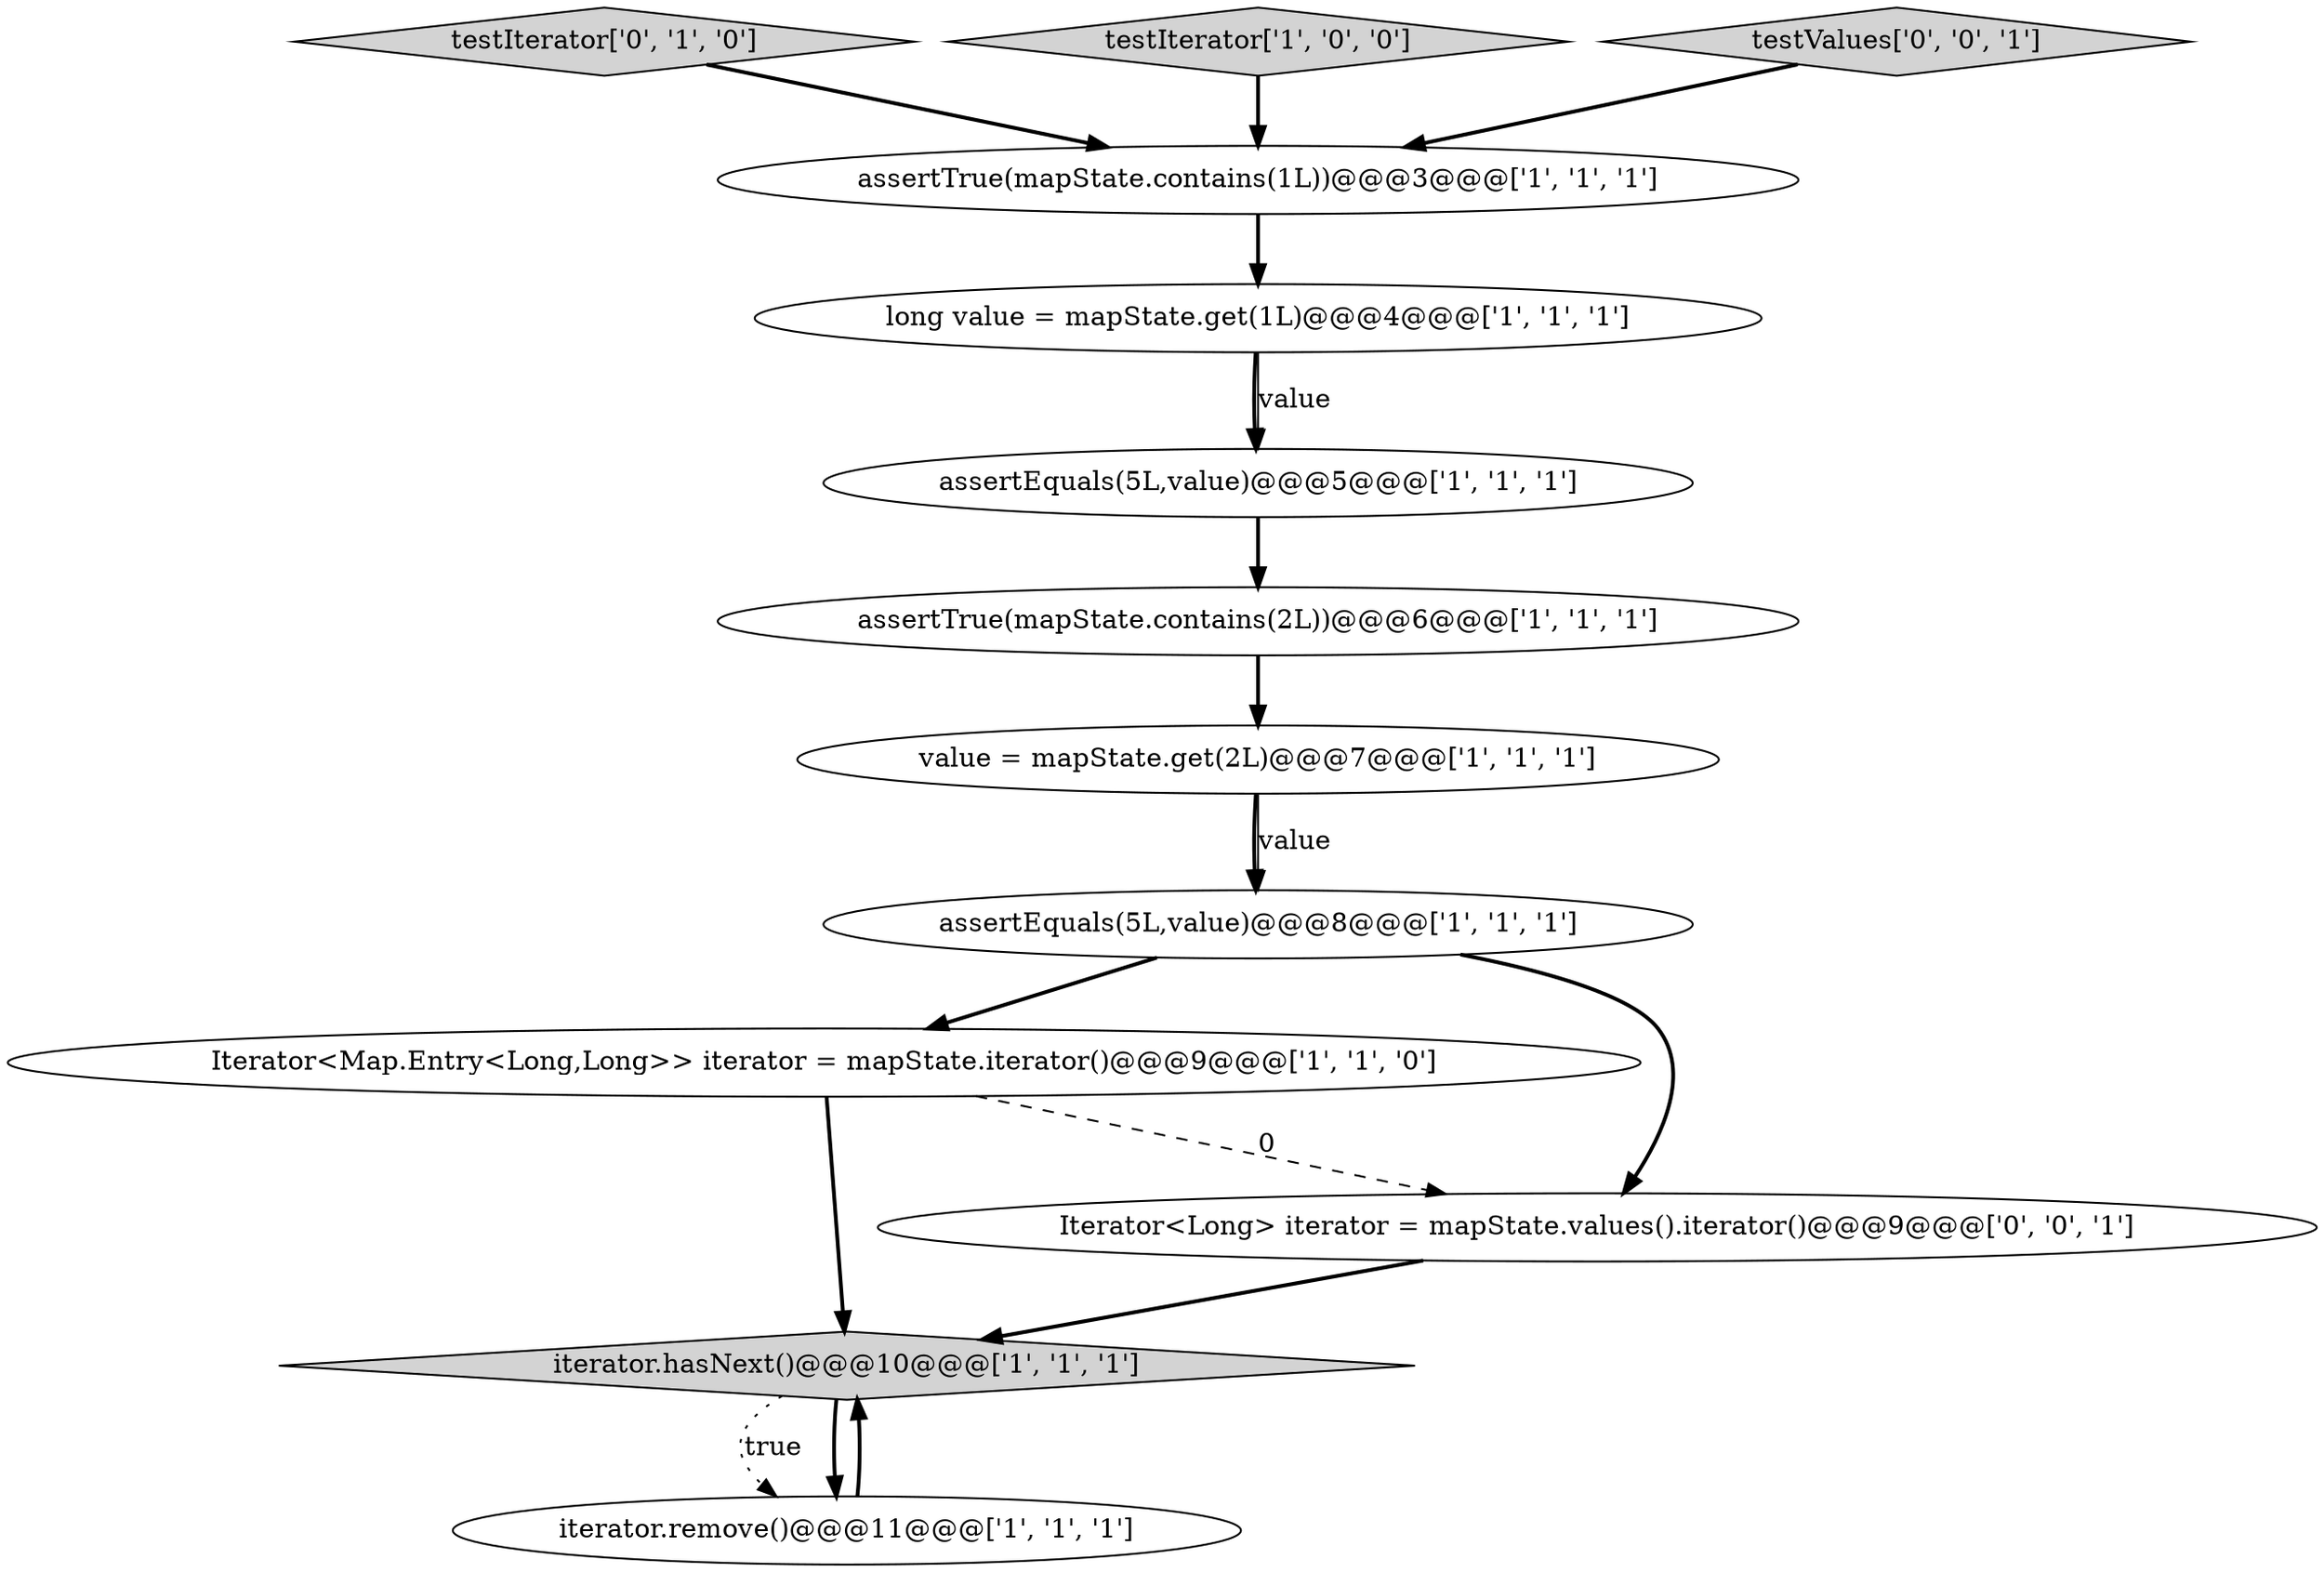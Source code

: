 digraph {
2 [style = filled, label = "Iterator<Map.Entry<Long,Long>> iterator = mapState.iterator()@@@9@@@['1', '1', '0']", fillcolor = white, shape = ellipse image = "AAA0AAABBB1BBB"];
10 [style = filled, label = "testIterator['0', '1', '0']", fillcolor = lightgray, shape = diamond image = "AAA0AAABBB2BBB"];
0 [style = filled, label = "iterator.hasNext()@@@10@@@['1', '1', '1']", fillcolor = lightgray, shape = diamond image = "AAA0AAABBB1BBB"];
8 [style = filled, label = "iterator.remove()@@@11@@@['1', '1', '1']", fillcolor = white, shape = ellipse image = "AAA0AAABBB1BBB"];
6 [style = filled, label = "long value = mapState.get(1L)@@@4@@@['1', '1', '1']", fillcolor = white, shape = ellipse image = "AAA0AAABBB1BBB"];
3 [style = filled, label = "value = mapState.get(2L)@@@7@@@['1', '1', '1']", fillcolor = white, shape = ellipse image = "AAA0AAABBB1BBB"];
5 [style = filled, label = "testIterator['1', '0', '0']", fillcolor = lightgray, shape = diamond image = "AAA0AAABBB1BBB"];
9 [style = filled, label = "assertEquals(5L,value)@@@8@@@['1', '1', '1']", fillcolor = white, shape = ellipse image = "AAA0AAABBB1BBB"];
12 [style = filled, label = "testValues['0', '0', '1']", fillcolor = lightgray, shape = diamond image = "AAA0AAABBB3BBB"];
11 [style = filled, label = "Iterator<Long> iterator = mapState.values().iterator()@@@9@@@['0', '0', '1']", fillcolor = white, shape = ellipse image = "AAA0AAABBB3BBB"];
1 [style = filled, label = "assertTrue(mapState.contains(1L))@@@3@@@['1', '1', '1']", fillcolor = white, shape = ellipse image = "AAA0AAABBB1BBB"];
4 [style = filled, label = "assertTrue(mapState.contains(2L))@@@6@@@['1', '1', '1']", fillcolor = white, shape = ellipse image = "AAA0AAABBB1BBB"];
7 [style = filled, label = "assertEquals(5L,value)@@@5@@@['1', '1', '1']", fillcolor = white, shape = ellipse image = "AAA0AAABBB1BBB"];
8->0 [style = bold, label=""];
3->9 [style = bold, label=""];
0->8 [style = dotted, label="true"];
2->11 [style = dashed, label="0"];
4->3 [style = bold, label=""];
5->1 [style = bold, label=""];
3->9 [style = solid, label="value"];
2->0 [style = bold, label=""];
1->6 [style = bold, label=""];
11->0 [style = bold, label=""];
7->4 [style = bold, label=""];
9->11 [style = bold, label=""];
6->7 [style = bold, label=""];
6->7 [style = solid, label="value"];
10->1 [style = bold, label=""];
12->1 [style = bold, label=""];
9->2 [style = bold, label=""];
0->8 [style = bold, label=""];
}
